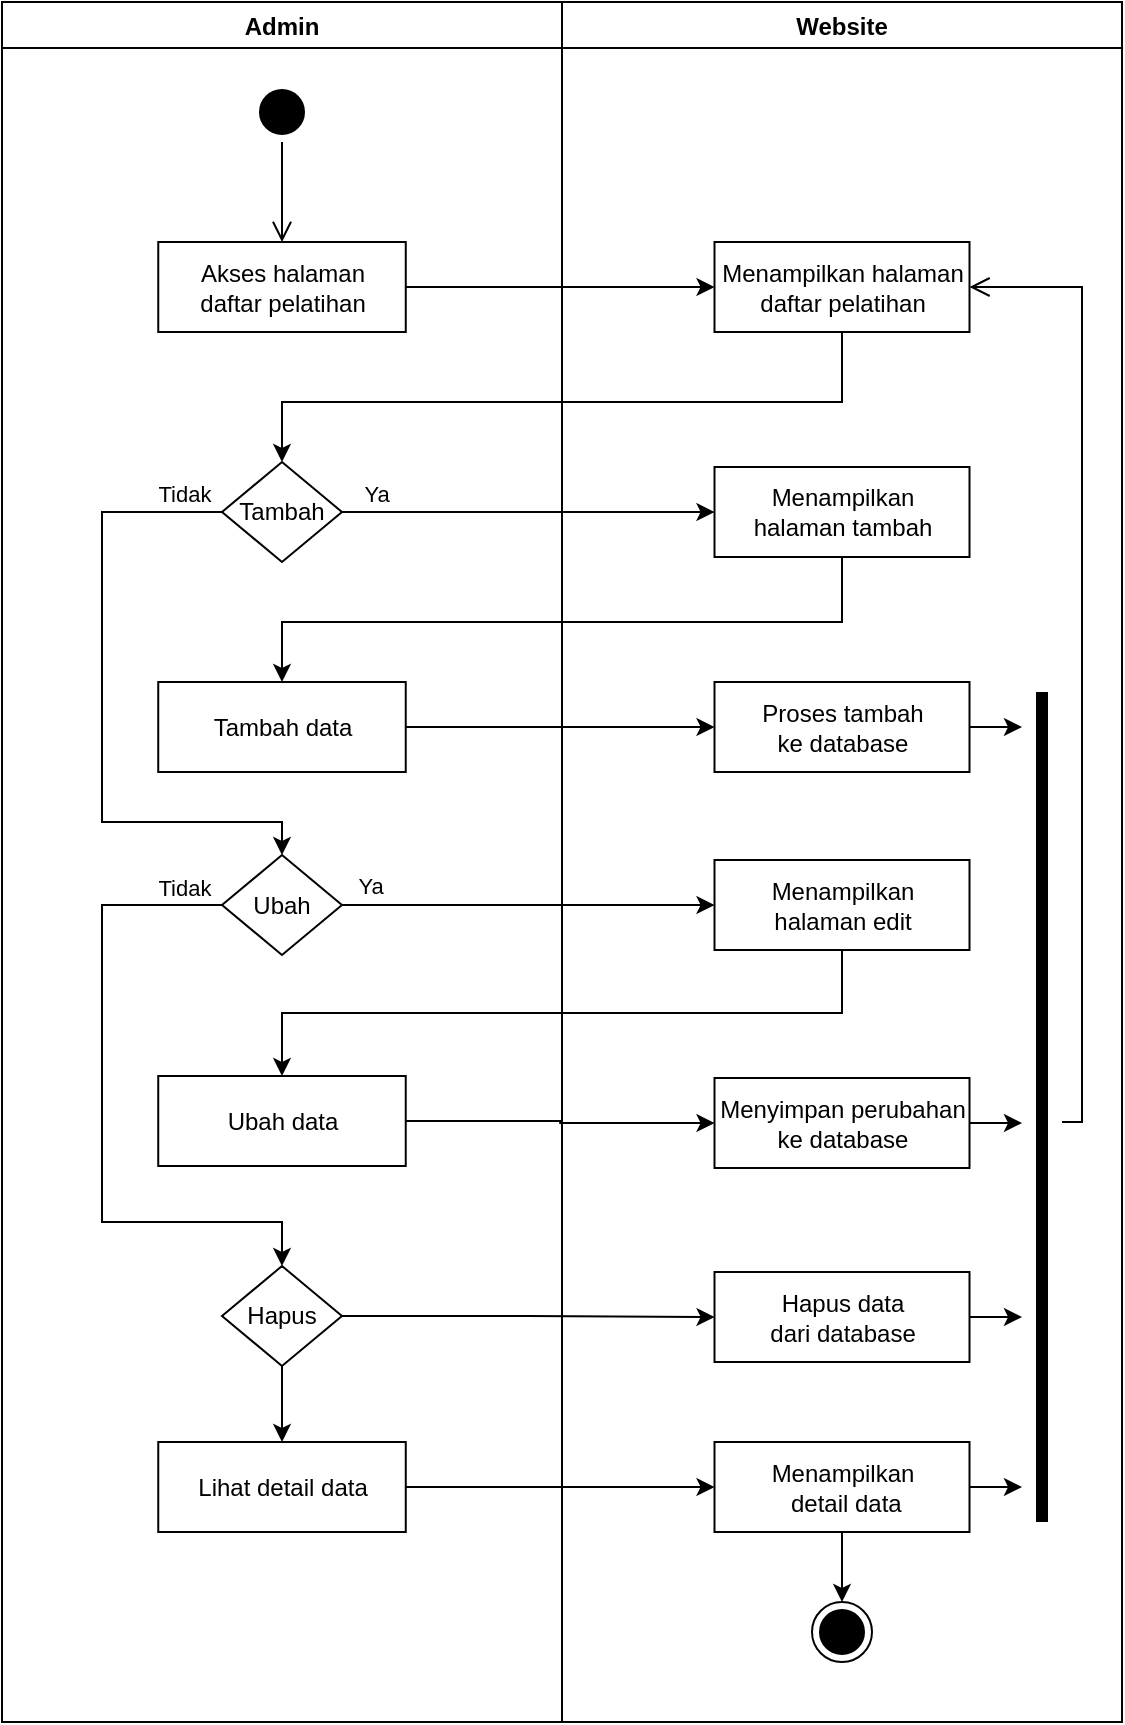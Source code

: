 <mxfile version="20.2.7" type="device"><diagram id="CF8ebcf85PKWCJHY1vIe" name="Page-1"><mxGraphModel dx="868" dy="482" grid="1" gridSize="10" guides="1" tooltips="1" connect="1" arrows="1" fold="1" page="1" pageScale="1" pageWidth="850" pageHeight="1100" math="0" shadow="0"><root><mxCell id="0"/><mxCell id="1" parent="0"/><mxCell id="gcA9d_Oa2z7dGmuV5KbV-1" value="Website" style="swimlane;fillColor=none;" parent="1" vertex="1"><mxGeometry x="440" y="160" width="280" height="860" as="geometry"/></mxCell><mxCell id="gcA9d_Oa2z7dGmuV5KbV-2" value="Menampilkan halaman&lt;br&gt;daftar pelatihan" style="html=1;strokeColor=#000000;fillColor=default;" parent="gcA9d_Oa2z7dGmuV5KbV-1" vertex="1"><mxGeometry x="76.25" y="120" width="127.5" height="45" as="geometry"/></mxCell><mxCell id="gcA9d_Oa2z7dGmuV5KbV-3" value="" style="ellipse;html=1;shape=endState;fillColor=#000000;strokeColor=#000000;" parent="gcA9d_Oa2z7dGmuV5KbV-1" vertex="1"><mxGeometry x="125" y="800" width="30" height="30" as="geometry"/></mxCell><mxCell id="gcA9d_Oa2z7dGmuV5KbV-11" value="Menampilkan &lt;br&gt;halaman tambah" style="html=1;strokeColor=#000000;fillColor=default;" parent="gcA9d_Oa2z7dGmuV5KbV-1" vertex="1"><mxGeometry x="76.25" y="232.5" width="127.5" height="45" as="geometry"/></mxCell><mxCell id="gcA9d_Oa2z7dGmuV5KbV-16" value="Proses tambah&lt;br&gt;ke database" style="html=1;strokeColor=#000000;fillColor=default;" parent="gcA9d_Oa2z7dGmuV5KbV-1" vertex="1"><mxGeometry x="76.25" y="340" width="127.5" height="45" as="geometry"/></mxCell><mxCell id="gcA9d_Oa2z7dGmuV5KbV-21" value="Menampilkan &lt;br&gt;halaman edit" style="html=1;strokeColor=#000000;fillColor=default;" parent="gcA9d_Oa2z7dGmuV5KbV-1" vertex="1"><mxGeometry x="76.25" y="429" width="127.5" height="45" as="geometry"/></mxCell><mxCell id="gcA9d_Oa2z7dGmuV5KbV-26" value="Menyimpan perubahan&lt;br&gt;ke database" style="html=1;strokeColor=#000000;fillColor=default;" parent="gcA9d_Oa2z7dGmuV5KbV-1" vertex="1"><mxGeometry x="76.25" y="538" width="127.5" height="45" as="geometry"/></mxCell><mxCell id="gcA9d_Oa2z7dGmuV5KbV-34" value="Hapus data&lt;br&gt;dari database" style="html=1;strokeColor=#000000;fillColor=default;" parent="gcA9d_Oa2z7dGmuV5KbV-1" vertex="1"><mxGeometry x="76.25" y="635" width="127.5" height="45" as="geometry"/></mxCell><mxCell id="gcA9d_Oa2z7dGmuV5KbV-42" style="edgeStyle=orthogonalEdgeStyle;rounded=0;orthogonalLoop=1;jettySize=auto;html=1;exitX=0.5;exitY=1;exitDx=0;exitDy=0;entryX=0.5;entryY=0;entryDx=0;entryDy=0;" parent="gcA9d_Oa2z7dGmuV5KbV-1" source="gcA9d_Oa2z7dGmuV5KbV-39" target="gcA9d_Oa2z7dGmuV5KbV-3" edge="1"><mxGeometry relative="1" as="geometry"/></mxCell><mxCell id="gcA9d_Oa2z7dGmuV5KbV-39" value="Menampilkan &lt;br&gt;&amp;nbsp;detail data" style="html=1;strokeColor=#000000;fillColor=default;" parent="gcA9d_Oa2z7dGmuV5KbV-1" vertex="1"><mxGeometry x="76.25" y="720" width="127.5" height="45" as="geometry"/></mxCell><mxCell id="gcA9d_Oa2z7dGmuV5KbV-51" value="" style="shape=line;html=1;strokeWidth=6;strokeColor=#000000;rotation=-90;" parent="gcA9d_Oa2z7dGmuV5KbV-1" vertex="1"><mxGeometry x="32.5" y="547.5" width="415" height="10" as="geometry"/></mxCell><mxCell id="gcA9d_Oa2z7dGmuV5KbV-52" value="" style="edgeStyle=orthogonalEdgeStyle;html=1;verticalAlign=bottom;endArrow=open;endSize=8;strokeColor=#000000;rounded=0;entryX=1;entryY=0.5;entryDx=0;entryDy=0;" parent="gcA9d_Oa2z7dGmuV5KbV-1" target="gcA9d_Oa2z7dGmuV5KbV-2" edge="1"><mxGeometry relative="1" as="geometry"><mxPoint x="350" y="400" as="targetPoint"/><mxPoint x="250" y="560" as="sourcePoint"/><Array as="points"><mxPoint x="260" y="560"/><mxPoint x="260" y="143"/></Array></mxGeometry></mxCell><mxCell id="gcA9d_Oa2z7dGmuV5KbV-4" value="Admin" style="swimlane;fillColor=none;" parent="1" vertex="1"><mxGeometry x="160" y="160" width="280" height="860" as="geometry"/></mxCell><mxCell id="gcA9d_Oa2z7dGmuV5KbV-5" value="" style="ellipse;html=1;shape=startState;fillColor=#000000;strokeColor=#000000;" parent="gcA9d_Oa2z7dGmuV5KbV-4" vertex="1"><mxGeometry x="125" y="40" width="30" height="30" as="geometry"/></mxCell><mxCell id="gcA9d_Oa2z7dGmuV5KbV-6" value="" style="edgeStyle=orthogonalEdgeStyle;html=1;verticalAlign=bottom;endArrow=open;endSize=8;strokeColor=#000000;rounded=0;" parent="gcA9d_Oa2z7dGmuV5KbV-4" source="gcA9d_Oa2z7dGmuV5KbV-5" edge="1"><mxGeometry relative="1" as="geometry"><mxPoint x="140" y="120" as="targetPoint"/></mxGeometry></mxCell><mxCell id="gcA9d_Oa2z7dGmuV5KbV-7" value="Akses halaman&lt;br&gt;daftar pelatihan" style="html=1;strokeColor=#000000;fillColor=default;" parent="gcA9d_Oa2z7dGmuV5KbV-4" vertex="1"><mxGeometry x="78.13" y="120" width="123.75" height="45" as="geometry"/></mxCell><mxCell id="gcA9d_Oa2z7dGmuV5KbV-23" style="edgeStyle=orthogonalEdgeStyle;rounded=0;orthogonalLoop=1;jettySize=auto;html=1;exitX=0;exitY=0.5;exitDx=0;exitDy=0;entryX=0.5;entryY=0;entryDx=0;entryDy=0;" parent="gcA9d_Oa2z7dGmuV5KbV-4" source="gcA9d_Oa2z7dGmuV5KbV-10" target="gcA9d_Oa2z7dGmuV5KbV-18" edge="1"><mxGeometry relative="1" as="geometry"><Array as="points"><mxPoint x="50" y="255"/><mxPoint x="50" y="410"/><mxPoint x="140" y="410"/></Array></mxGeometry></mxCell><mxCell id="gcA9d_Oa2z7dGmuV5KbV-10" value="Tambah" style="rhombus;whiteSpace=wrap;html=1;" parent="gcA9d_Oa2z7dGmuV5KbV-4" vertex="1"><mxGeometry x="110" y="230" width="59.99" height="50" as="geometry"/></mxCell><mxCell id="gcA9d_Oa2z7dGmuV5KbV-14" value="Tambah data" style="html=1;strokeColor=#000000;fillColor=default;" parent="gcA9d_Oa2z7dGmuV5KbV-4" vertex="1"><mxGeometry x="78.12" y="340" width="123.75" height="45" as="geometry"/></mxCell><mxCell id="gcA9d_Oa2z7dGmuV5KbV-30" style="edgeStyle=orthogonalEdgeStyle;rounded=0;orthogonalLoop=1;jettySize=auto;html=1;exitX=0;exitY=0.5;exitDx=0;exitDy=0;entryX=0.5;entryY=0;entryDx=0;entryDy=0;" parent="gcA9d_Oa2z7dGmuV5KbV-4" source="gcA9d_Oa2z7dGmuV5KbV-18" target="gcA9d_Oa2z7dGmuV5KbV-29" edge="1"><mxGeometry relative="1" as="geometry"><Array as="points"><mxPoint x="50" y="451"/><mxPoint x="50" y="610"/><mxPoint x="140" y="610"/></Array></mxGeometry></mxCell><mxCell id="gcA9d_Oa2z7dGmuV5KbV-33" value="Tidak" style="edgeLabel;html=1;align=center;verticalAlign=middle;resizable=0;points=[];" parent="gcA9d_Oa2z7dGmuV5KbV-30" connectable="0" vertex="1"><mxGeometry x="-0.881" y="-1" relative="1" as="geometry"><mxPoint y="-8" as="offset"/></mxGeometry></mxCell><mxCell id="gcA9d_Oa2z7dGmuV5KbV-18" value="Ubah" style="rhombus;whiteSpace=wrap;html=1;" parent="gcA9d_Oa2z7dGmuV5KbV-4" vertex="1"><mxGeometry x="110.0" y="426.5" width="59.99" height="50" as="geometry"/></mxCell><mxCell id="gcA9d_Oa2z7dGmuV5KbV-20" value="Tidak" style="edgeLabel;html=1;align=center;verticalAlign=middle;resizable=0;points=[];" parent="gcA9d_Oa2z7dGmuV5KbV-4" connectable="0" vertex="1"><mxGeometry x="188.871" y="253" as="geometry"><mxPoint x="-98" y="-7" as="offset"/></mxGeometry></mxCell><mxCell id="gcA9d_Oa2z7dGmuV5KbV-24" value="Ubah data" style="html=1;strokeColor=#000000;fillColor=default;" parent="gcA9d_Oa2z7dGmuV5KbV-4" vertex="1"><mxGeometry x="78.12" y="537" width="123.75" height="45" as="geometry"/></mxCell><mxCell id="gcA9d_Oa2z7dGmuV5KbV-38" style="edgeStyle=orthogonalEdgeStyle;rounded=0;orthogonalLoop=1;jettySize=auto;html=1;exitX=0.5;exitY=1;exitDx=0;exitDy=0;entryX=0.5;entryY=0;entryDx=0;entryDy=0;" parent="gcA9d_Oa2z7dGmuV5KbV-4" source="gcA9d_Oa2z7dGmuV5KbV-29" target="gcA9d_Oa2z7dGmuV5KbV-37" edge="1"><mxGeometry relative="1" as="geometry"/></mxCell><mxCell id="gcA9d_Oa2z7dGmuV5KbV-29" value="Hapus" style="rhombus;whiteSpace=wrap;html=1;" parent="gcA9d_Oa2z7dGmuV5KbV-4" vertex="1"><mxGeometry x="110" y="632" width="59.99" height="50" as="geometry"/></mxCell><mxCell id="gcA9d_Oa2z7dGmuV5KbV-37" value="Lihat detail data" style="html=1;strokeColor=#000000;fillColor=default;" parent="gcA9d_Oa2z7dGmuV5KbV-4" vertex="1"><mxGeometry x="78.13" y="720" width="123.75" height="45" as="geometry"/></mxCell><mxCell id="gcA9d_Oa2z7dGmuV5KbV-8" style="edgeStyle=orthogonalEdgeStyle;rounded=0;orthogonalLoop=1;jettySize=auto;html=1;exitX=1;exitY=0.5;exitDx=0;exitDy=0;strokeColor=#000000;entryX=0;entryY=0.5;entryDx=0;entryDy=0;" parent="1" source="gcA9d_Oa2z7dGmuV5KbV-7" target="gcA9d_Oa2z7dGmuV5KbV-2" edge="1"><mxGeometry relative="1" as="geometry"><mxPoint x="560" y="225" as="targetPoint"/><Array as="points"><mxPoint x="500" y="303"/><mxPoint x="510" y="303"/></Array></mxGeometry></mxCell><mxCell id="gcA9d_Oa2z7dGmuV5KbV-9" style="edgeStyle=orthogonalEdgeStyle;rounded=0;orthogonalLoop=1;jettySize=auto;html=1;exitX=0.5;exitY=1;exitDx=0;exitDy=0;strokeColor=#000000;entryX=0.5;entryY=0;entryDx=0;entryDy=0;" parent="1" source="gcA9d_Oa2z7dGmuV5KbV-2" target="gcA9d_Oa2z7dGmuV5KbV-10" edge="1"><mxGeometry relative="1" as="geometry"><Array as="points"><mxPoint x="580" y="360"/><mxPoint x="300" y="360"/></Array><mxPoint x="580" y="390" as="targetPoint"/></mxGeometry></mxCell><mxCell id="gcA9d_Oa2z7dGmuV5KbV-12" style="edgeStyle=orthogonalEdgeStyle;rounded=0;orthogonalLoop=1;jettySize=auto;html=1;exitX=1;exitY=0.5;exitDx=0;exitDy=0;entryX=0;entryY=0.5;entryDx=0;entryDy=0;" parent="1" source="gcA9d_Oa2z7dGmuV5KbV-10" target="gcA9d_Oa2z7dGmuV5KbV-11" edge="1"><mxGeometry relative="1" as="geometry"/></mxCell><mxCell id="gcA9d_Oa2z7dGmuV5KbV-13" value="Ya" style="edgeLabel;html=1;align=center;verticalAlign=middle;resizable=0;points=[];" parent="gcA9d_Oa2z7dGmuV5KbV-12" connectable="0" vertex="1"><mxGeometry x="-0.815" y="2" relative="1" as="geometry"><mxPoint y="-7" as="offset"/></mxGeometry></mxCell><mxCell id="gcA9d_Oa2z7dGmuV5KbV-15" style="edgeStyle=orthogonalEdgeStyle;rounded=0;orthogonalLoop=1;jettySize=auto;html=1;exitX=0.5;exitY=1;exitDx=0;exitDy=0;entryX=0.5;entryY=0;entryDx=0;entryDy=0;" parent="1" source="gcA9d_Oa2z7dGmuV5KbV-11" target="gcA9d_Oa2z7dGmuV5KbV-14" edge="1"><mxGeometry relative="1" as="geometry"><Array as="points"><mxPoint x="580" y="470"/><mxPoint x="300" y="470"/></Array></mxGeometry></mxCell><mxCell id="gcA9d_Oa2z7dGmuV5KbV-17" style="edgeStyle=orthogonalEdgeStyle;rounded=0;orthogonalLoop=1;jettySize=auto;html=1;exitX=1;exitY=0.5;exitDx=0;exitDy=0;entryX=0;entryY=0.5;entryDx=0;entryDy=0;" parent="1" source="gcA9d_Oa2z7dGmuV5KbV-14" target="gcA9d_Oa2z7dGmuV5KbV-16" edge="1"><mxGeometry relative="1" as="geometry"/></mxCell><mxCell id="gcA9d_Oa2z7dGmuV5KbV-22" style="edgeStyle=orthogonalEdgeStyle;rounded=0;orthogonalLoop=1;jettySize=auto;html=1;exitX=1;exitY=0.5;exitDx=0;exitDy=0;entryX=0;entryY=0.5;entryDx=0;entryDy=0;" parent="1" source="gcA9d_Oa2z7dGmuV5KbV-18" target="gcA9d_Oa2z7dGmuV5KbV-21" edge="1"><mxGeometry relative="1" as="geometry"/></mxCell><mxCell id="gcA9d_Oa2z7dGmuV5KbV-31" value="Ya" style="edgeLabel;html=1;align=center;verticalAlign=middle;resizable=0;points=[];" parent="gcA9d_Oa2z7dGmuV5KbV-22" connectable="0" vertex="1"><mxGeometry x="-0.853" y="1" relative="1" as="geometry"><mxPoint y="-9" as="offset"/></mxGeometry></mxCell><mxCell id="gcA9d_Oa2z7dGmuV5KbV-25" style="edgeStyle=orthogonalEdgeStyle;rounded=0;orthogonalLoop=1;jettySize=auto;html=1;exitX=0.5;exitY=1;exitDx=0;exitDy=0;entryX=0.5;entryY=0;entryDx=0;entryDy=0;" parent="1" source="gcA9d_Oa2z7dGmuV5KbV-21" target="gcA9d_Oa2z7dGmuV5KbV-24" edge="1"><mxGeometry relative="1" as="geometry"/></mxCell><mxCell id="gcA9d_Oa2z7dGmuV5KbV-28" style="edgeStyle=orthogonalEdgeStyle;rounded=0;orthogonalLoop=1;jettySize=auto;html=1;exitX=1;exitY=0.5;exitDx=0;exitDy=0;entryX=0;entryY=0.5;entryDx=0;entryDy=0;" parent="1" source="gcA9d_Oa2z7dGmuV5KbV-24" target="gcA9d_Oa2z7dGmuV5KbV-26" edge="1"><mxGeometry relative="1" as="geometry"/></mxCell><mxCell id="gcA9d_Oa2z7dGmuV5KbV-36" style="edgeStyle=orthogonalEdgeStyle;rounded=0;orthogonalLoop=1;jettySize=auto;html=1;exitX=1;exitY=0.5;exitDx=0;exitDy=0;entryX=0;entryY=0.5;entryDx=0;entryDy=0;" parent="1" source="gcA9d_Oa2z7dGmuV5KbV-29" target="gcA9d_Oa2z7dGmuV5KbV-34" edge="1"><mxGeometry relative="1" as="geometry"/></mxCell><mxCell id="gcA9d_Oa2z7dGmuV5KbV-41" style="edgeStyle=orthogonalEdgeStyle;rounded=0;orthogonalLoop=1;jettySize=auto;html=1;exitX=1;exitY=0.5;exitDx=0;exitDy=0;entryX=0;entryY=0.5;entryDx=0;entryDy=0;" parent="1" source="gcA9d_Oa2z7dGmuV5KbV-37" target="gcA9d_Oa2z7dGmuV5KbV-39" edge="1"><mxGeometry relative="1" as="geometry"/></mxCell><mxCell id="gcA9d_Oa2z7dGmuV5KbV-47" style="edgeStyle=orthogonalEdgeStyle;rounded=0;orthogonalLoop=1;jettySize=auto;html=1;exitX=1;exitY=0.5;exitDx=0;exitDy=0;" parent="1" source="gcA9d_Oa2z7dGmuV5KbV-39" edge="1"><mxGeometry relative="1" as="geometry"><mxPoint x="670" y="902.333" as="targetPoint"/></mxGeometry></mxCell><mxCell id="gcA9d_Oa2z7dGmuV5KbV-48" style="edgeStyle=orthogonalEdgeStyle;rounded=0;orthogonalLoop=1;jettySize=auto;html=1;exitX=1;exitY=0.5;exitDx=0;exitDy=0;" parent="1" source="gcA9d_Oa2z7dGmuV5KbV-34" edge="1"><mxGeometry relative="1" as="geometry"><mxPoint x="670" y="817.667" as="targetPoint"/></mxGeometry></mxCell><mxCell id="gcA9d_Oa2z7dGmuV5KbV-49" style="edgeStyle=orthogonalEdgeStyle;rounded=0;orthogonalLoop=1;jettySize=auto;html=1;exitX=1;exitY=0.5;exitDx=0;exitDy=0;" parent="1" source="gcA9d_Oa2z7dGmuV5KbV-26" edge="1"><mxGeometry relative="1" as="geometry"><mxPoint x="670" y="720.333" as="targetPoint"/></mxGeometry></mxCell><mxCell id="gcA9d_Oa2z7dGmuV5KbV-50" style="edgeStyle=orthogonalEdgeStyle;rounded=0;orthogonalLoop=1;jettySize=auto;html=1;exitX=1;exitY=0.5;exitDx=0;exitDy=0;" parent="1" source="gcA9d_Oa2z7dGmuV5KbV-16" edge="1"><mxGeometry relative="1" as="geometry"><mxPoint x="670" y="522.333" as="targetPoint"/></mxGeometry></mxCell></root></mxGraphModel></diagram></mxfile>